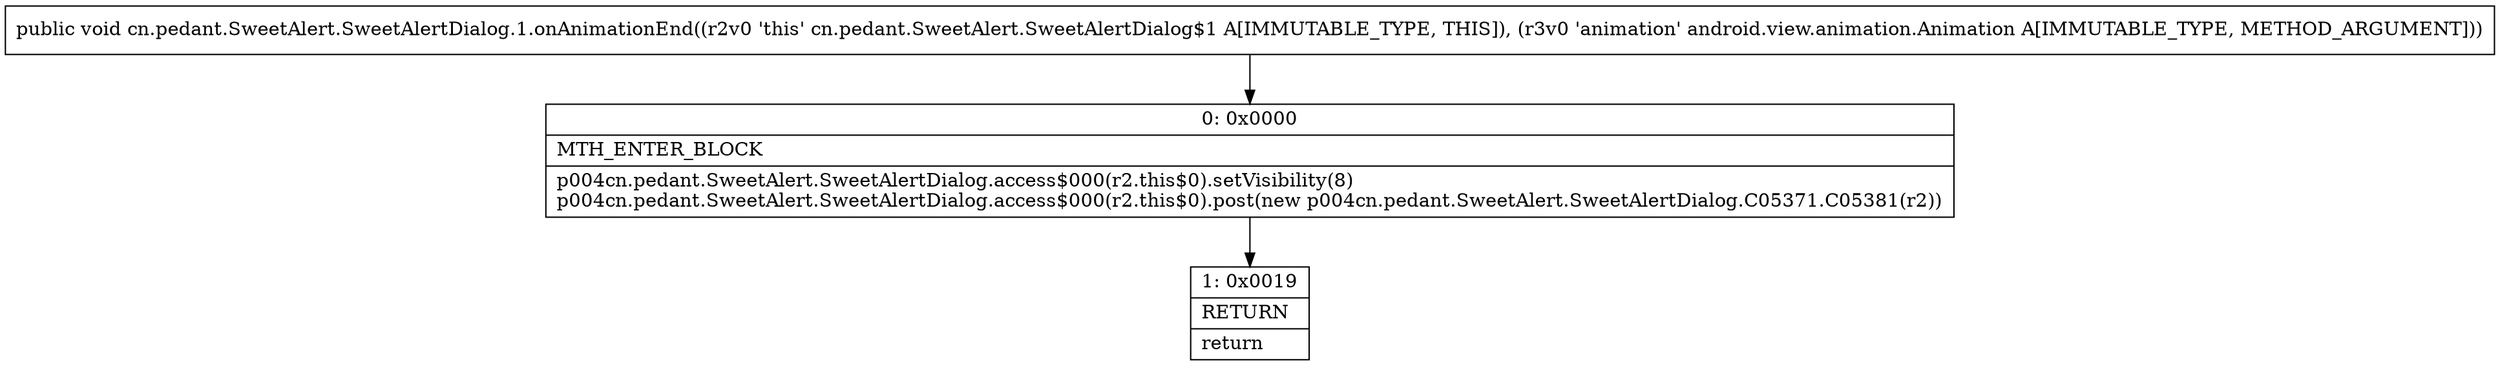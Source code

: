 digraph "CFG forcn.pedant.SweetAlert.SweetAlertDialog.1.onAnimationEnd(Landroid\/view\/animation\/Animation;)V" {
Node_0 [shape=record,label="{0\:\ 0x0000|MTH_ENTER_BLOCK\l|p004cn.pedant.SweetAlert.SweetAlertDialog.access$000(r2.this$0).setVisibility(8)\lp004cn.pedant.SweetAlert.SweetAlertDialog.access$000(r2.this$0).post(new p004cn.pedant.SweetAlert.SweetAlertDialog.C05371.C05381(r2))\l}"];
Node_1 [shape=record,label="{1\:\ 0x0019|RETURN\l|return\l}"];
MethodNode[shape=record,label="{public void cn.pedant.SweetAlert.SweetAlertDialog.1.onAnimationEnd((r2v0 'this' cn.pedant.SweetAlert.SweetAlertDialog$1 A[IMMUTABLE_TYPE, THIS]), (r3v0 'animation' android.view.animation.Animation A[IMMUTABLE_TYPE, METHOD_ARGUMENT])) }"];
MethodNode -> Node_0;
Node_0 -> Node_1;
}

